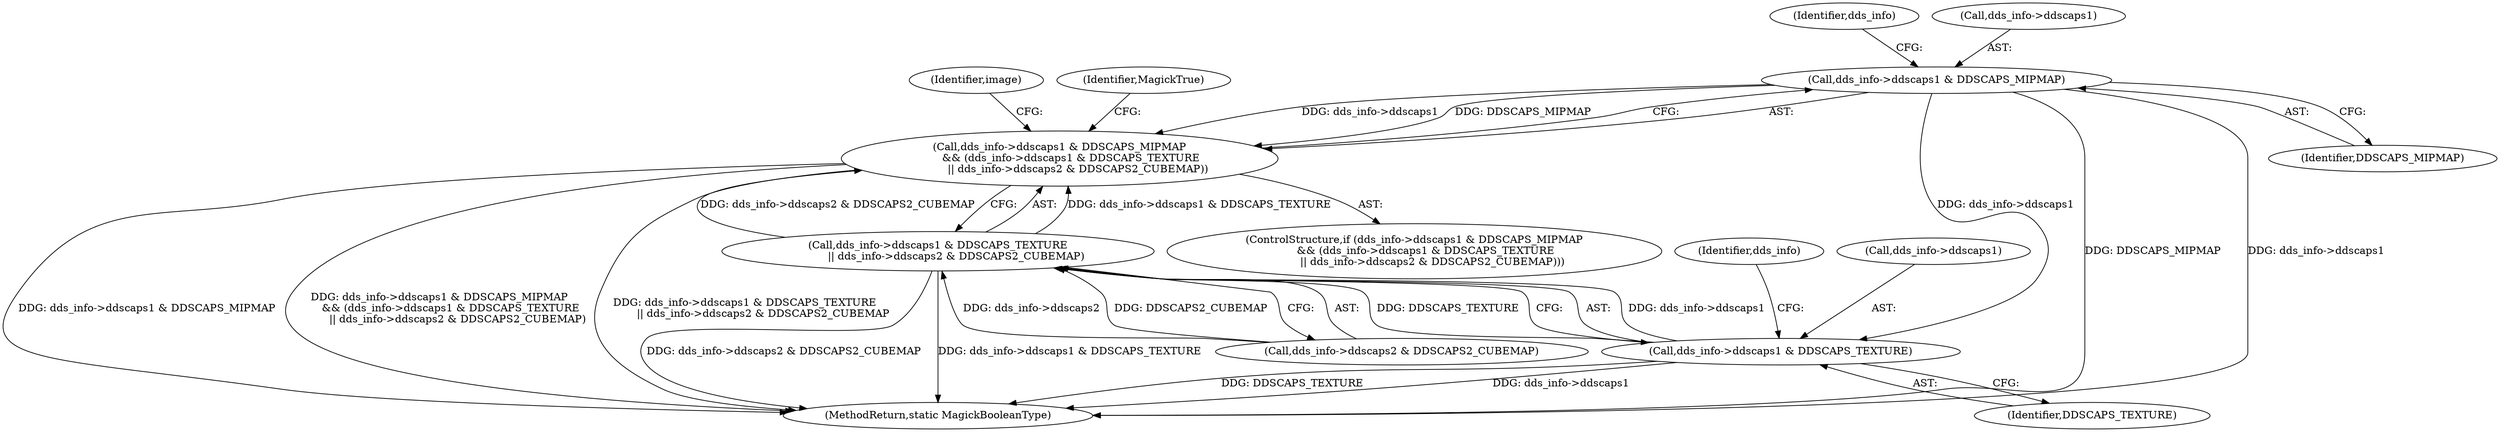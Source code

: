 digraph "0_ImageMagick_d7325bac173492b358417a0ad49fabad44447d52_5@pointer" {
"1000114" [label="(Call,dds_info->ddscaps1 & DDSCAPS_MIPMAP)"];
"1000113" [label="(Call,dds_info->ddscaps1 & DDSCAPS_MIPMAP\n       && (dds_info->ddscaps1 & DDSCAPS_TEXTURE\n           || dds_info->ddscaps2 & DDSCAPS2_CUBEMAP))"];
"1000120" [label="(Call,dds_info->ddscaps1 & DDSCAPS_TEXTURE)"];
"1000119" [label="(Call,dds_info->ddscaps1 & DDSCAPS_TEXTURE\n           || dds_info->ddscaps2 & DDSCAPS2_CUBEMAP)"];
"1000122" [label="(Identifier,dds_info)"];
"1000209" [label="(MethodReturn,static MagickBooleanType)"];
"1000134" [label="(Identifier,image)"];
"1000113" [label="(Call,dds_info->ddscaps1 & DDSCAPS_MIPMAP\n       && (dds_info->ddscaps1 & DDSCAPS_TEXTURE\n           || dds_info->ddscaps2 & DDSCAPS2_CUBEMAP))"];
"1000115" [label="(Call,dds_info->ddscaps1)"];
"1000119" [label="(Call,dds_info->ddscaps1 & DDSCAPS_TEXTURE\n           || dds_info->ddscaps2 & DDSCAPS2_CUBEMAP)"];
"1000208" [label="(Identifier,MagickTrue)"];
"1000127" [label="(Identifier,dds_info)"];
"1000125" [label="(Call,dds_info->ddscaps2 & DDSCAPS2_CUBEMAP)"];
"1000121" [label="(Call,dds_info->ddscaps1)"];
"1000118" [label="(Identifier,DDSCAPS_MIPMAP)"];
"1000112" [label="(ControlStructure,if (dds_info->ddscaps1 & DDSCAPS_MIPMAP\n       && (dds_info->ddscaps1 & DDSCAPS_TEXTURE\n           || dds_info->ddscaps2 & DDSCAPS2_CUBEMAP)))"];
"1000124" [label="(Identifier,DDSCAPS_TEXTURE)"];
"1000120" [label="(Call,dds_info->ddscaps1 & DDSCAPS_TEXTURE)"];
"1000114" [label="(Call,dds_info->ddscaps1 & DDSCAPS_MIPMAP)"];
"1000114" -> "1000113"  [label="AST: "];
"1000114" -> "1000118"  [label="CFG: "];
"1000115" -> "1000114"  [label="AST: "];
"1000118" -> "1000114"  [label="AST: "];
"1000122" -> "1000114"  [label="CFG: "];
"1000113" -> "1000114"  [label="CFG: "];
"1000114" -> "1000209"  [label="DDG: DDSCAPS_MIPMAP"];
"1000114" -> "1000209"  [label="DDG: dds_info->ddscaps1"];
"1000114" -> "1000113"  [label="DDG: dds_info->ddscaps1"];
"1000114" -> "1000113"  [label="DDG: DDSCAPS_MIPMAP"];
"1000114" -> "1000120"  [label="DDG: dds_info->ddscaps1"];
"1000113" -> "1000112"  [label="AST: "];
"1000113" -> "1000119"  [label="CFG: "];
"1000119" -> "1000113"  [label="AST: "];
"1000134" -> "1000113"  [label="CFG: "];
"1000208" -> "1000113"  [label="CFG: "];
"1000113" -> "1000209"  [label="DDG: dds_info->ddscaps1 & DDSCAPS_MIPMAP"];
"1000113" -> "1000209"  [label="DDG: dds_info->ddscaps1 & DDSCAPS_MIPMAP\n       && (dds_info->ddscaps1 & DDSCAPS_TEXTURE\n           || dds_info->ddscaps2 & DDSCAPS2_CUBEMAP)"];
"1000113" -> "1000209"  [label="DDG: dds_info->ddscaps1 & DDSCAPS_TEXTURE\n           || dds_info->ddscaps2 & DDSCAPS2_CUBEMAP"];
"1000119" -> "1000113"  [label="DDG: dds_info->ddscaps1 & DDSCAPS_TEXTURE"];
"1000119" -> "1000113"  [label="DDG: dds_info->ddscaps2 & DDSCAPS2_CUBEMAP"];
"1000120" -> "1000119"  [label="AST: "];
"1000120" -> "1000124"  [label="CFG: "];
"1000121" -> "1000120"  [label="AST: "];
"1000124" -> "1000120"  [label="AST: "];
"1000127" -> "1000120"  [label="CFG: "];
"1000119" -> "1000120"  [label="CFG: "];
"1000120" -> "1000209"  [label="DDG: dds_info->ddscaps1"];
"1000120" -> "1000209"  [label="DDG: DDSCAPS_TEXTURE"];
"1000120" -> "1000119"  [label="DDG: dds_info->ddscaps1"];
"1000120" -> "1000119"  [label="DDG: DDSCAPS_TEXTURE"];
"1000119" -> "1000125"  [label="CFG: "];
"1000125" -> "1000119"  [label="AST: "];
"1000119" -> "1000209"  [label="DDG: dds_info->ddscaps2 & DDSCAPS2_CUBEMAP"];
"1000119" -> "1000209"  [label="DDG: dds_info->ddscaps1 & DDSCAPS_TEXTURE"];
"1000125" -> "1000119"  [label="DDG: dds_info->ddscaps2"];
"1000125" -> "1000119"  [label="DDG: DDSCAPS2_CUBEMAP"];
}
